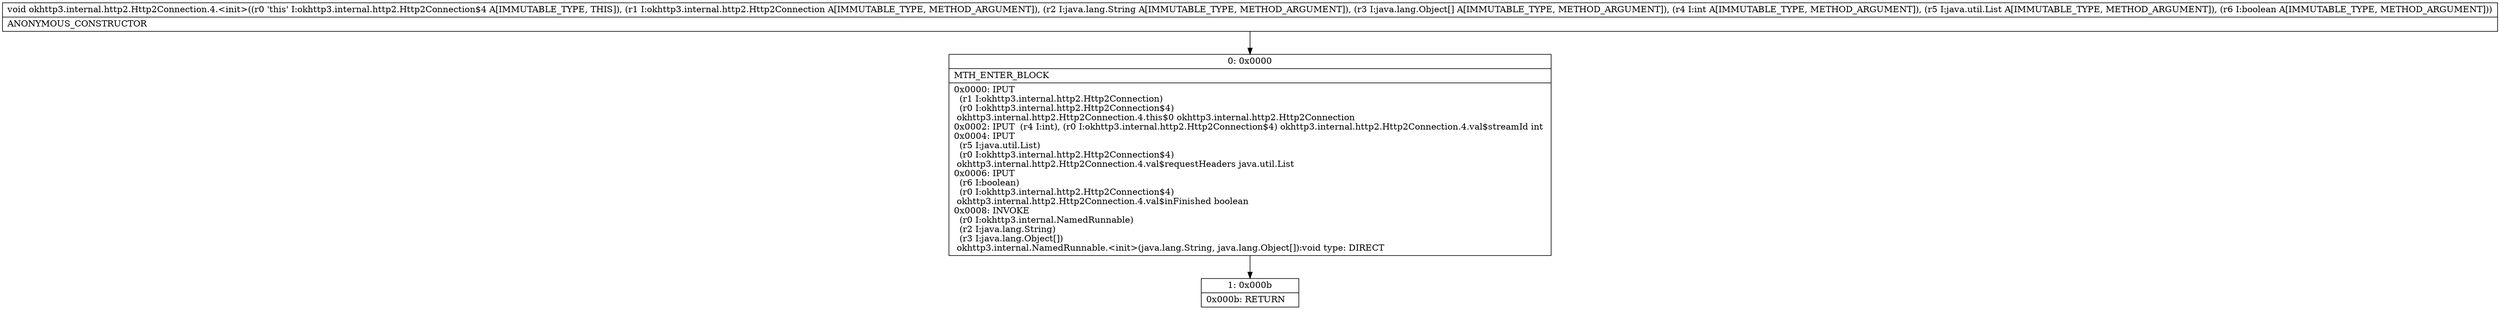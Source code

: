 digraph "CFG forokhttp3.internal.http2.Http2Connection.4.\<init\>(Lokhttp3\/internal\/http2\/Http2Connection;Ljava\/lang\/String;[Ljava\/lang\/Object;ILjava\/util\/List;Z)V" {
Node_0 [shape=record,label="{0\:\ 0x0000|MTH_ENTER_BLOCK\l|0x0000: IPUT  \l  (r1 I:okhttp3.internal.http2.Http2Connection)\l  (r0 I:okhttp3.internal.http2.Http2Connection$4)\l okhttp3.internal.http2.Http2Connection.4.this$0 okhttp3.internal.http2.Http2Connection \l0x0002: IPUT  (r4 I:int), (r0 I:okhttp3.internal.http2.Http2Connection$4) okhttp3.internal.http2.Http2Connection.4.val$streamId int \l0x0004: IPUT  \l  (r5 I:java.util.List)\l  (r0 I:okhttp3.internal.http2.Http2Connection$4)\l okhttp3.internal.http2.Http2Connection.4.val$requestHeaders java.util.List \l0x0006: IPUT  \l  (r6 I:boolean)\l  (r0 I:okhttp3.internal.http2.Http2Connection$4)\l okhttp3.internal.http2.Http2Connection.4.val$inFinished boolean \l0x0008: INVOKE  \l  (r0 I:okhttp3.internal.NamedRunnable)\l  (r2 I:java.lang.String)\l  (r3 I:java.lang.Object[])\l okhttp3.internal.NamedRunnable.\<init\>(java.lang.String, java.lang.Object[]):void type: DIRECT \l}"];
Node_1 [shape=record,label="{1\:\ 0x000b|0x000b: RETURN   \l}"];
MethodNode[shape=record,label="{void okhttp3.internal.http2.Http2Connection.4.\<init\>((r0 'this' I:okhttp3.internal.http2.Http2Connection$4 A[IMMUTABLE_TYPE, THIS]), (r1 I:okhttp3.internal.http2.Http2Connection A[IMMUTABLE_TYPE, METHOD_ARGUMENT]), (r2 I:java.lang.String A[IMMUTABLE_TYPE, METHOD_ARGUMENT]), (r3 I:java.lang.Object[] A[IMMUTABLE_TYPE, METHOD_ARGUMENT]), (r4 I:int A[IMMUTABLE_TYPE, METHOD_ARGUMENT]), (r5 I:java.util.List A[IMMUTABLE_TYPE, METHOD_ARGUMENT]), (r6 I:boolean A[IMMUTABLE_TYPE, METHOD_ARGUMENT]))  | ANONYMOUS_CONSTRUCTOR\l}"];
MethodNode -> Node_0;
Node_0 -> Node_1;
}

